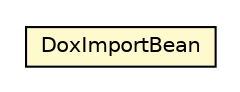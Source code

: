 #!/usr/local/bin/dot
#
# Class diagram 
# Generated by UMLGraph version R5_6-24-gf6e263 (http://www.umlgraph.org/)
#

digraph G {
	edge [fontname="Helvetica",fontsize=10,labelfontname="Helvetica",labelfontsize=10];
	node [fontname="Helvetica",fontsize=10,shape=plaintext];
	nodesep=0.25;
	ranksep=0.5;
	// net.trajano.doxdb.ejb.DoxImportBean
	c868 [label=<<table title="net.trajano.doxdb.ejb.DoxImportBean" border="0" cellborder="1" cellspacing="0" cellpadding="2" port="p" bgcolor="lemonChiffon" href="./DoxImportBean.html">
		<tr><td><table border="0" cellspacing="0" cellpadding="1">
<tr><td align="center" balign="center"> DoxImportBean </td></tr>
		</table></td></tr>
		</table>>, URL="./DoxImportBean.html", fontname="Helvetica", fontcolor="black", fontsize=10.0];
}

